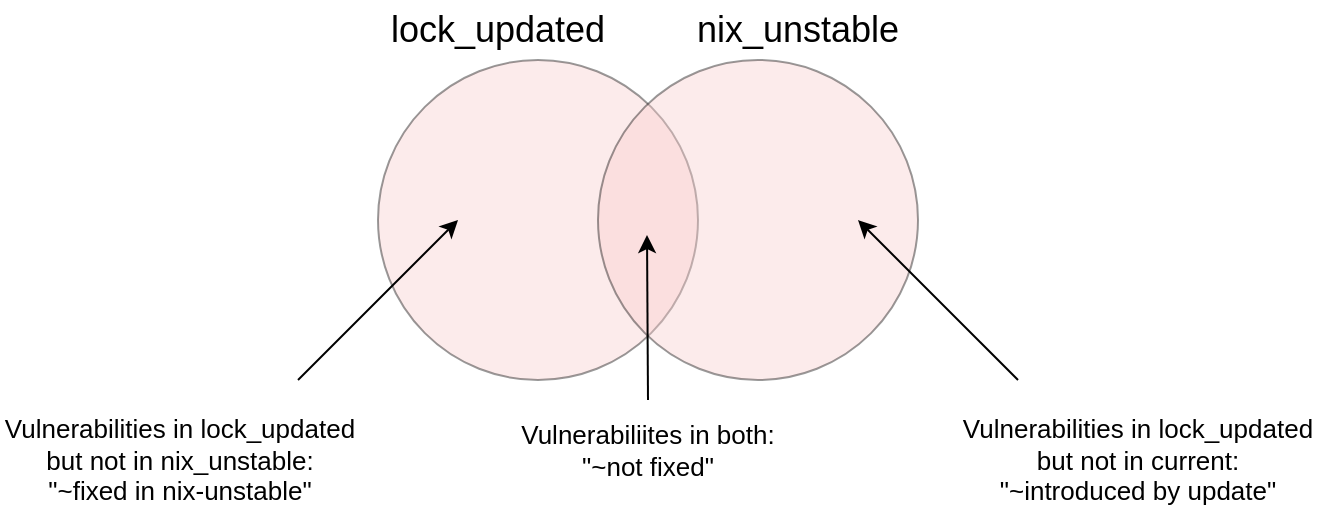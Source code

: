 <mxfile version="21.6.9" type="device">
  <diagram name="Page-1" id="HdaGxHlB1xQAiQaXo_UU">
    <mxGraphModel dx="1391" dy="1468" grid="1" gridSize="10" guides="1" tooltips="1" connect="1" arrows="1" fold="1" page="1" pageScale="1" pageWidth="850" pageHeight="1100" math="0" shadow="0">
      <root>
        <mxCell id="0" />
        <mxCell id="1" parent="0" />
        <mxCell id="5uz13Aay6R-MT0YAYzjq-1" value="" style="ellipse;whiteSpace=wrap;html=1;aspect=fixed;fillColor=#f8cecc;strokeColor=#000000;textOpacity=80;opacity=40;" parent="1" vertex="1">
          <mxGeometry x="280" y="160" width="160" height="160" as="geometry" />
        </mxCell>
        <mxCell id="5uz13Aay6R-MT0YAYzjq-2" value="" style="ellipse;whiteSpace=wrap;html=1;aspect=fixed;fillColor=#f8cecc;strokeColor=#000000;opacity=40;strokeWidth=1;" parent="1" vertex="1">
          <mxGeometry x="390" y="160" width="160" height="160" as="geometry" />
        </mxCell>
        <mxCell id="5uz13Aay6R-MT0YAYzjq-4" value="lock_updated" style="text;html=1;strokeColor=none;fillColor=none;align=center;verticalAlign=middle;whiteSpace=wrap;rounded=0;fontSize=18;" parent="1" vertex="1">
          <mxGeometry x="310" y="130" width="60" height="30" as="geometry" />
        </mxCell>
        <mxCell id="5uz13Aay6R-MT0YAYzjq-5" value="" style="endArrow=classic;html=1;rounded=0;" parent="1" edge="1">
          <mxGeometry width="50" height="50" relative="1" as="geometry">
            <mxPoint x="415" y="330" as="sourcePoint" />
            <mxPoint x="414.5" y="247.5" as="targetPoint" />
          </mxGeometry>
        </mxCell>
        <mxCell id="5uz13Aay6R-MT0YAYzjq-7" value="Vulnerabiliites in both:&lt;br style=&quot;font-size: 13px;&quot;&gt;&quot;~not fixed&quot;" style="text;html=1;strokeColor=none;fillColor=none;align=center;verticalAlign=middle;whiteSpace=wrap;rounded=0;fontSize=13;" parent="1" vertex="1">
          <mxGeometry x="350" y="340" width="130" height="30" as="geometry" />
        </mxCell>
        <mxCell id="5uz13Aay6R-MT0YAYzjq-8" value="" style="endArrow=classic;html=1;rounded=0;" parent="1" edge="1">
          <mxGeometry width="50" height="50" relative="1" as="geometry">
            <mxPoint x="240" y="320" as="sourcePoint" />
            <mxPoint x="320" y="240" as="targetPoint" />
          </mxGeometry>
        </mxCell>
        <mxCell id="5uz13Aay6R-MT0YAYzjq-9" value="Vulnerabilities in lock_updated but not in nix_unstable:&lt;br style=&quot;font-size: 13px;&quot;&gt;&quot;~fixed in nix-unstable&quot;" style="text;html=1;strokeColor=none;fillColor=none;align=center;verticalAlign=middle;whiteSpace=wrap;rounded=0;fontSize=13;" parent="1" vertex="1">
          <mxGeometry x="91" y="340" width="180" height="40" as="geometry" />
        </mxCell>
        <mxCell id="5uz13Aay6R-MT0YAYzjq-11" value="" style="endArrow=classic;html=1;rounded=0;" parent="1" edge="1">
          <mxGeometry width="50" height="50" relative="1" as="geometry">
            <mxPoint x="600" y="320" as="sourcePoint" />
            <mxPoint x="520" y="240" as="targetPoint" />
          </mxGeometry>
        </mxCell>
        <mxCell id="5uz13Aay6R-MT0YAYzjq-12" value="Vulnerabilities in lock_updated but not in current:&lt;br style=&quot;font-size: 13px;&quot;&gt;&quot;~introduced by update&quot;" style="text;html=1;strokeColor=none;fillColor=none;align=center;verticalAlign=middle;whiteSpace=wrap;rounded=0;fontSize=13;" parent="1" vertex="1">
          <mxGeometry x="570" y="340" width="180" height="40" as="geometry" />
        </mxCell>
        <mxCell id="5uz13Aay6R-MT0YAYzjq-13" value="nix_unstable" style="text;html=1;strokeColor=none;fillColor=none;align=center;verticalAlign=middle;whiteSpace=wrap;rounded=0;fontSize=18;" parent="1" vertex="1">
          <mxGeometry x="425" y="130" width="130" height="30" as="geometry" />
        </mxCell>
      </root>
    </mxGraphModel>
  </diagram>
</mxfile>
